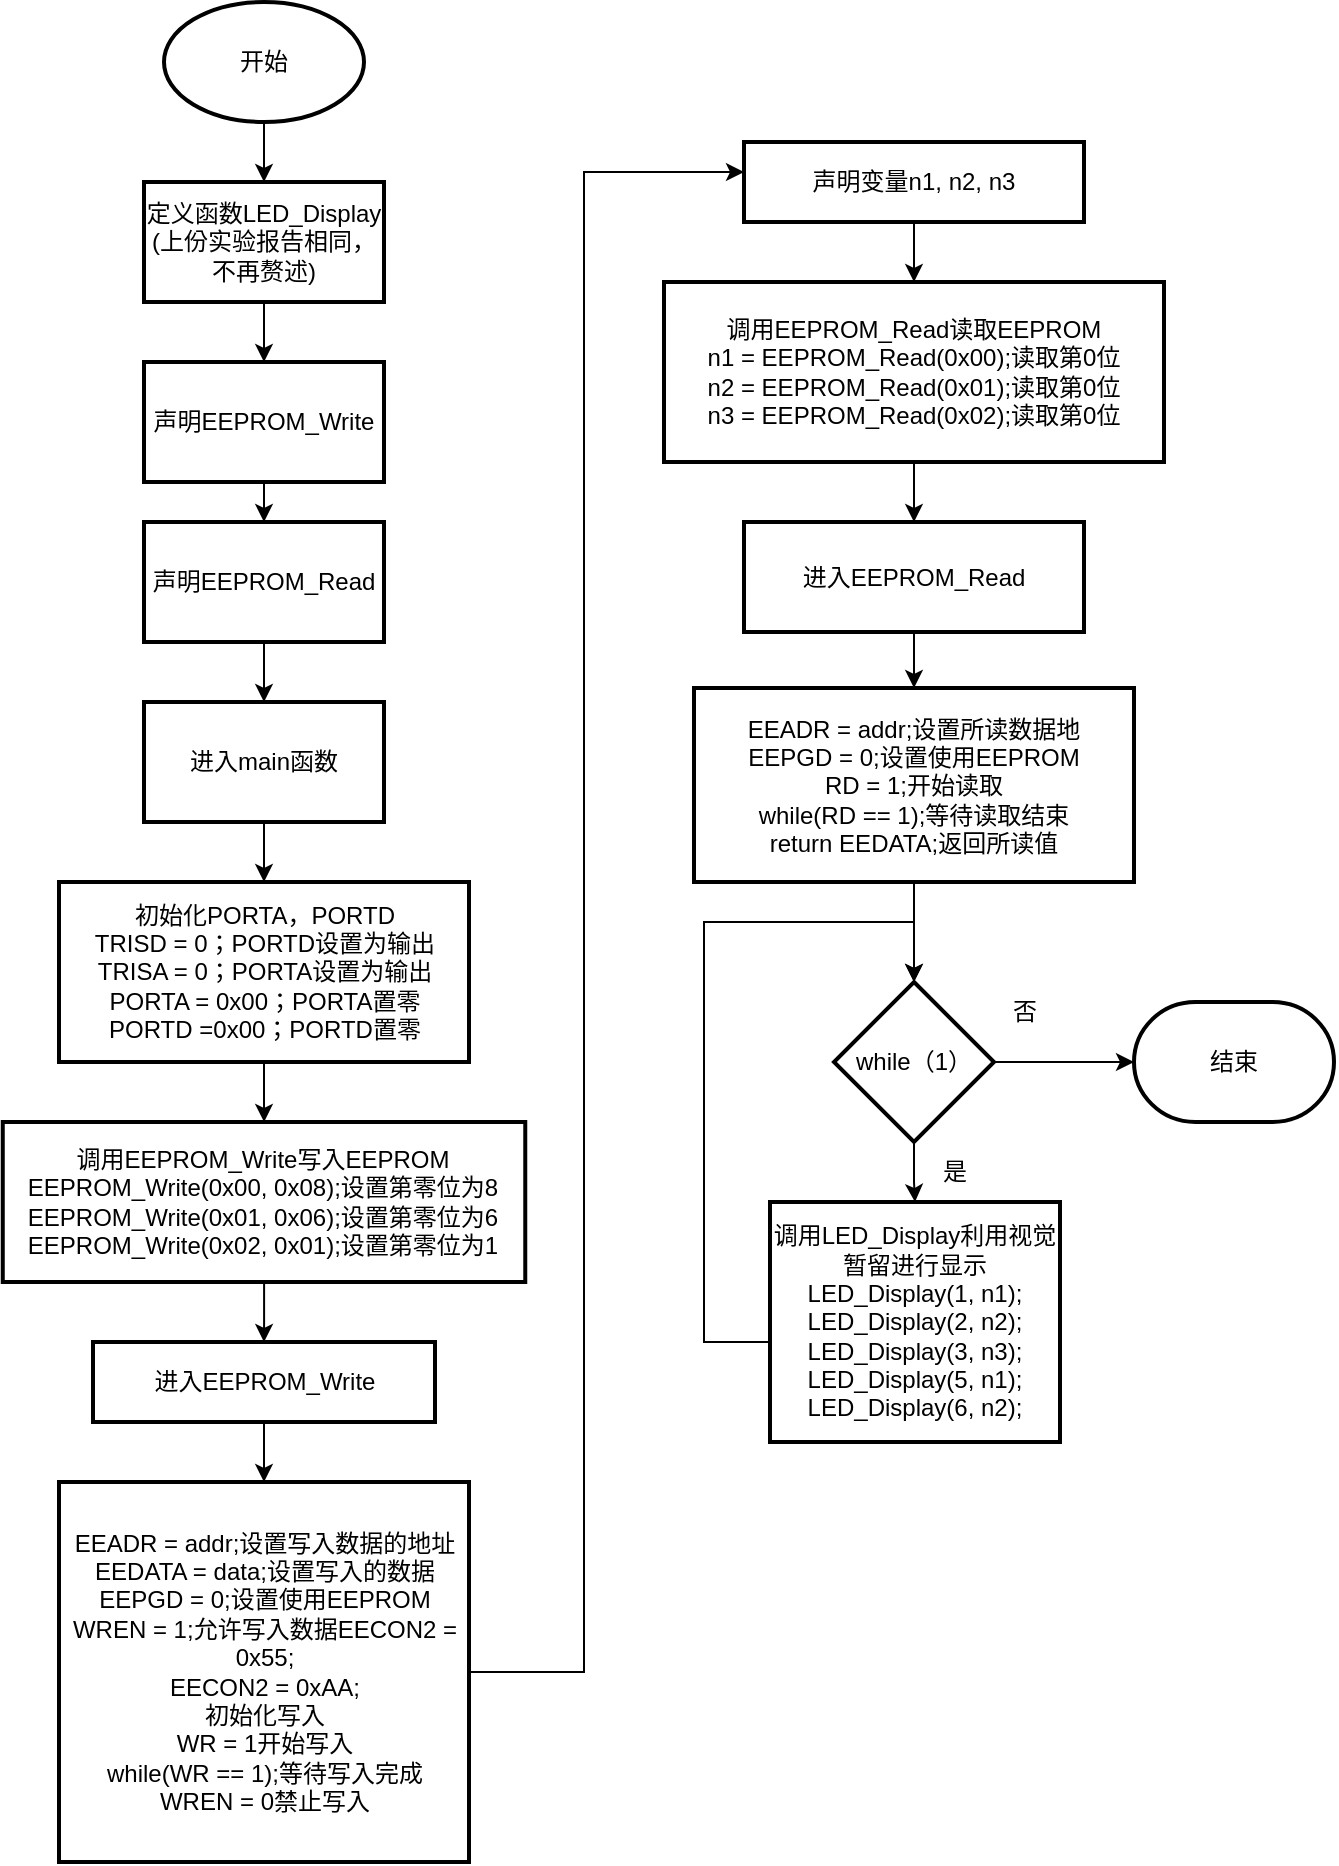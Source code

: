 <mxfile version="20.5.3" type="github">
  <diagram id="ktbCmW9iaioaTO2Uvvg9" name="第 1 页">
    <mxGraphModel dx="807" dy="2361" grid="1" gridSize="10" guides="1" tooltips="1" connect="1" arrows="1" fold="1" page="1" pageScale="1" pageWidth="1200" pageHeight="1600" math="0" shadow="0">
      <root>
        <mxCell id="0" />
        <mxCell id="1" parent="0" />
        <mxCell id="CyOp8zA_nxUJfoZoxCJK-5" value="" style="edgeStyle=orthogonalEdgeStyle;rounded=0;orthogonalLoop=1;jettySize=auto;html=1;" edge="1" parent="1" source="CyOp8zA_nxUJfoZoxCJK-2" target="CyOp8zA_nxUJfoZoxCJK-4">
          <mxGeometry relative="1" as="geometry" />
        </mxCell>
        <mxCell id="CyOp8zA_nxUJfoZoxCJK-2" value="开始" style="strokeWidth=2;html=1;shape=mxgraph.flowchart.start_1;whiteSpace=wrap;" vertex="1" parent="1">
          <mxGeometry x="420" y="-230" width="100" height="60" as="geometry" />
        </mxCell>
        <mxCell id="CyOp8zA_nxUJfoZoxCJK-3" value="结束" style="strokeWidth=2;html=1;shape=mxgraph.flowchart.terminator;whiteSpace=wrap;" vertex="1" parent="1">
          <mxGeometry x="905" y="270" width="100" height="60" as="geometry" />
        </mxCell>
        <mxCell id="CyOp8zA_nxUJfoZoxCJK-7" style="edgeStyle=orthogonalEdgeStyle;rounded=0;orthogonalLoop=1;jettySize=auto;html=1;" edge="1" parent="1" source="CyOp8zA_nxUJfoZoxCJK-4" target="CyOp8zA_nxUJfoZoxCJK-6">
          <mxGeometry relative="1" as="geometry" />
        </mxCell>
        <mxCell id="CyOp8zA_nxUJfoZoxCJK-4" value="定义函数LED_Display&lt;br&gt;(上份实验报告相同，不再赘述)" style="whiteSpace=wrap;html=1;strokeWidth=2;" vertex="1" parent="1">
          <mxGeometry x="410" y="-140" width="120" height="60" as="geometry" />
        </mxCell>
        <mxCell id="CyOp8zA_nxUJfoZoxCJK-10" style="edgeStyle=orthogonalEdgeStyle;rounded=0;orthogonalLoop=1;jettySize=auto;html=1;" edge="1" parent="1" source="CyOp8zA_nxUJfoZoxCJK-6" target="CyOp8zA_nxUJfoZoxCJK-9">
          <mxGeometry relative="1" as="geometry" />
        </mxCell>
        <mxCell id="CyOp8zA_nxUJfoZoxCJK-6" value="声明EEPROM_Write" style="whiteSpace=wrap;html=1;strokeWidth=2;" vertex="1" parent="1">
          <mxGeometry x="410" y="-50" width="120" height="60" as="geometry" />
        </mxCell>
        <mxCell id="CyOp8zA_nxUJfoZoxCJK-12" style="edgeStyle=orthogonalEdgeStyle;rounded=0;orthogonalLoop=1;jettySize=auto;html=1;" edge="1" parent="1" source="CyOp8zA_nxUJfoZoxCJK-9" target="CyOp8zA_nxUJfoZoxCJK-11">
          <mxGeometry relative="1" as="geometry" />
        </mxCell>
        <mxCell id="CyOp8zA_nxUJfoZoxCJK-9" value="声明EEPROM_Read" style="whiteSpace=wrap;html=1;strokeWidth=2;" vertex="1" parent="1">
          <mxGeometry x="410" y="30" width="120" height="60" as="geometry" />
        </mxCell>
        <mxCell id="CyOp8zA_nxUJfoZoxCJK-14" style="edgeStyle=orthogonalEdgeStyle;rounded=0;orthogonalLoop=1;jettySize=auto;html=1;" edge="1" parent="1" source="CyOp8zA_nxUJfoZoxCJK-11" target="CyOp8zA_nxUJfoZoxCJK-13">
          <mxGeometry relative="1" as="geometry" />
        </mxCell>
        <mxCell id="CyOp8zA_nxUJfoZoxCJK-11" value="进入main函数" style="whiteSpace=wrap;html=1;strokeWidth=2;" vertex="1" parent="1">
          <mxGeometry x="410" y="120" width="120" height="60" as="geometry" />
        </mxCell>
        <mxCell id="CyOp8zA_nxUJfoZoxCJK-17" style="edgeStyle=orthogonalEdgeStyle;rounded=0;orthogonalLoop=1;jettySize=auto;html=1;" edge="1" parent="1" source="CyOp8zA_nxUJfoZoxCJK-13" target="CyOp8zA_nxUJfoZoxCJK-16">
          <mxGeometry relative="1" as="geometry" />
        </mxCell>
        <mxCell id="CyOp8zA_nxUJfoZoxCJK-13" value="初始化PORTA，PORTD&lt;br&gt;TRISD = 0；PORTD设置为输出&lt;br&gt;TRISA = 0；PORTA设置为输出&lt;br&gt;PORTA = 0x00；PORTA置零&lt;br&gt;PORTD =0x00；PORTD置零" style="whiteSpace=wrap;html=1;strokeWidth=2;" vertex="1" parent="1">
          <mxGeometry x="367.5" y="210" width="205" height="90" as="geometry" />
        </mxCell>
        <mxCell id="CyOp8zA_nxUJfoZoxCJK-19" style="edgeStyle=orthogonalEdgeStyle;rounded=0;orthogonalLoop=1;jettySize=auto;html=1;" edge="1" parent="1" source="CyOp8zA_nxUJfoZoxCJK-16" target="CyOp8zA_nxUJfoZoxCJK-18">
          <mxGeometry relative="1" as="geometry" />
        </mxCell>
        <mxCell id="CyOp8zA_nxUJfoZoxCJK-16" value="调用EEPROM_Write写入EEPROM&lt;br&gt;&lt;span style=&quot;background-color: initial;&quot;&gt;EEPROM_Write(0x00, 0x08);设置第零位为8&lt;br&gt;&lt;/span&gt;&lt;span style=&quot;background-color: initial;&quot;&gt;EEPROM_Write(0x01, 0x06);&lt;/span&gt;设置第零位为6&lt;br&gt;&lt;span style=&quot;background-color: initial;&quot;&gt;EEPROM_Write(0x02, 0x01);&lt;/span&gt;设置第零位为1" style="whiteSpace=wrap;html=1;strokeWidth=2;" vertex="1" parent="1">
          <mxGeometry x="339.38" y="330" width="261.25" height="80" as="geometry" />
        </mxCell>
        <mxCell id="CyOp8zA_nxUJfoZoxCJK-21" style="edgeStyle=orthogonalEdgeStyle;rounded=0;orthogonalLoop=1;jettySize=auto;html=1;" edge="1" parent="1" source="CyOp8zA_nxUJfoZoxCJK-18" target="CyOp8zA_nxUJfoZoxCJK-20">
          <mxGeometry relative="1" as="geometry" />
        </mxCell>
        <mxCell id="CyOp8zA_nxUJfoZoxCJK-18" value="进入EEPROM_Write" style="whiteSpace=wrap;html=1;strokeWidth=2;" vertex="1" parent="1">
          <mxGeometry x="384.5" y="440" width="171" height="40" as="geometry" />
        </mxCell>
        <mxCell id="CyOp8zA_nxUJfoZoxCJK-25" style="edgeStyle=orthogonalEdgeStyle;rounded=0;orthogonalLoop=1;jettySize=auto;html=1;" edge="1" parent="1" source="CyOp8zA_nxUJfoZoxCJK-20" target="CyOp8zA_nxUJfoZoxCJK-24">
          <mxGeometry relative="1" as="geometry">
            <Array as="points">
              <mxPoint x="630" y="605" />
              <mxPoint x="630" y="-145" />
            </Array>
          </mxGeometry>
        </mxCell>
        <mxCell id="CyOp8zA_nxUJfoZoxCJK-20" value="EEADR = addr;设置写入数据的地址&lt;br&gt;EEDATA = data;设置写入的数据&lt;br&gt;EEPGD = 0;设置使用EEPROM&lt;br&gt;WREN = 1;允许写入数据&lt;span style=&quot;background-color: initial;&quot;&gt;EECON2 = 0x55;&lt;/span&gt;&lt;br&gt;&lt;div&gt;&lt;span style=&quot;background-color: initial;&quot;&gt;EECON2 = 0xAA;&lt;/span&gt;&lt;/div&gt;&lt;div&gt;&lt;span style=&quot;background-color: initial;&quot;&gt;初始化写入&lt;/span&gt;&lt;/div&gt;&lt;div&gt;&lt;span style=&quot;background-color: initial;&quot;&gt;WR = 1开始写入&lt;br&gt;&lt;/span&gt;&lt;/div&gt;&lt;div&gt;&lt;span style=&quot;background-color: initial;&quot;&gt;while(WR == 1);等待写入完成&lt;/span&gt;&lt;/div&gt;&lt;div&gt;&lt;span style=&quot;background-color: initial;&quot;&gt;WREN = 0禁止写入&lt;br&gt;&lt;/span&gt;&lt;/div&gt;" style="whiteSpace=wrap;html=1;strokeWidth=2;" vertex="1" parent="1">
          <mxGeometry x="367.5" y="510" width="205" height="190" as="geometry" />
        </mxCell>
        <mxCell id="CyOp8zA_nxUJfoZoxCJK-27" style="edgeStyle=orthogonalEdgeStyle;rounded=0;orthogonalLoop=1;jettySize=auto;html=1;" edge="1" parent="1" source="CyOp8zA_nxUJfoZoxCJK-24" target="CyOp8zA_nxUJfoZoxCJK-26">
          <mxGeometry relative="1" as="geometry" />
        </mxCell>
        <mxCell id="CyOp8zA_nxUJfoZoxCJK-24" value="声明变量n1, n2, n3" style="whiteSpace=wrap;html=1;strokeWidth=2;" vertex="1" parent="1">
          <mxGeometry x="710" y="-160" width="170" height="40" as="geometry" />
        </mxCell>
        <mxCell id="CyOp8zA_nxUJfoZoxCJK-29" style="edgeStyle=orthogonalEdgeStyle;rounded=0;orthogonalLoop=1;jettySize=auto;html=1;" edge="1" parent="1" source="CyOp8zA_nxUJfoZoxCJK-26" target="CyOp8zA_nxUJfoZoxCJK-28">
          <mxGeometry relative="1" as="geometry" />
        </mxCell>
        <mxCell id="CyOp8zA_nxUJfoZoxCJK-26" value="调用EEPROM_Read读取EEPROM&lt;br&gt;&lt;span style=&quot;background-color: initial;&quot;&gt;n1 = EEPROM_Read(0x00);读取第0位&lt;br&gt;&lt;/span&gt;&lt;span style=&quot;background-color: initial;&quot;&gt;n2 = EEPROM_Read(0x01);&lt;/span&gt;读取第0位&lt;span style=&quot;background-color: initial;&quot;&gt;&lt;br&gt;&lt;/span&gt;&lt;span style=&quot;background-color: initial;&quot;&gt;n3 = EEPROM_Read(0x02);&lt;/span&gt;读取第0位&lt;span style=&quot;background-color: initial;&quot;&gt;&lt;br&gt;&lt;/span&gt;" style="whiteSpace=wrap;html=1;strokeWidth=2;" vertex="1" parent="1">
          <mxGeometry x="670" y="-90" width="250" height="90" as="geometry" />
        </mxCell>
        <mxCell id="CyOp8zA_nxUJfoZoxCJK-31" style="edgeStyle=orthogonalEdgeStyle;rounded=0;orthogonalLoop=1;jettySize=auto;html=1;" edge="1" parent="1" source="CyOp8zA_nxUJfoZoxCJK-28" target="CyOp8zA_nxUJfoZoxCJK-30">
          <mxGeometry relative="1" as="geometry" />
        </mxCell>
        <mxCell id="CyOp8zA_nxUJfoZoxCJK-28" value="&lt;span style=&quot;background-color: initial;&quot;&gt;进入EEPROM_Read&lt;br&gt;&lt;/span&gt;" style="whiteSpace=wrap;html=1;strokeWidth=2;" vertex="1" parent="1">
          <mxGeometry x="710" y="30" width="170" height="55" as="geometry" />
        </mxCell>
        <mxCell id="CyOp8zA_nxUJfoZoxCJK-37" value="" style="edgeStyle=orthogonalEdgeStyle;rounded=0;orthogonalLoop=1;jettySize=auto;html=1;" edge="1" parent="1" source="CyOp8zA_nxUJfoZoxCJK-30" target="CyOp8zA_nxUJfoZoxCJK-36">
          <mxGeometry relative="1" as="geometry" />
        </mxCell>
        <mxCell id="CyOp8zA_nxUJfoZoxCJK-30" value="&lt;span style=&quot;background-color: initial;&quot;&gt;&lt;div&gt;EEADR = addr;设置所读数据地&lt;/div&gt;&lt;div&gt;&lt;span style=&quot;background-color: initial;&quot;&gt;EEPGD = 0;设置使用EEPROM&lt;/span&gt;&lt;/div&gt;&lt;div&gt;&lt;span style=&quot;background-color: initial;&quot;&gt;RD = 1;开始读取&lt;/span&gt;&lt;/div&gt;&lt;div&gt;&lt;span style=&quot;background-color: initial;&quot;&gt;while(RD == 1);等待读取结束&lt;/span&gt;&lt;/div&gt;&lt;div&gt;&lt;span style=&quot;background-color: initial;&quot;&gt;return EEDATA;返回所读值&lt;/span&gt;&lt;/div&gt;&lt;/span&gt;" style="whiteSpace=wrap;html=1;strokeWidth=2;" vertex="1" parent="1">
          <mxGeometry x="685" y="113" width="220" height="97" as="geometry" />
        </mxCell>
        <mxCell id="CyOp8zA_nxUJfoZoxCJK-41" value="" style="edgeStyle=orthogonalEdgeStyle;rounded=0;orthogonalLoop=1;jettySize=auto;html=1;" edge="1" parent="1" source="CyOp8zA_nxUJfoZoxCJK-36" target="CyOp8zA_nxUJfoZoxCJK-40">
          <mxGeometry relative="1" as="geometry" />
        </mxCell>
        <mxCell id="CyOp8zA_nxUJfoZoxCJK-43" style="edgeStyle=orthogonalEdgeStyle;rounded=0;orthogonalLoop=1;jettySize=auto;html=1;entryX=0;entryY=0.5;entryDx=0;entryDy=0;entryPerimeter=0;" edge="1" parent="1" source="CyOp8zA_nxUJfoZoxCJK-36" target="CyOp8zA_nxUJfoZoxCJK-3">
          <mxGeometry relative="1" as="geometry" />
        </mxCell>
        <mxCell id="CyOp8zA_nxUJfoZoxCJK-36" value="while（1）" style="rhombus;whiteSpace=wrap;html=1;strokeWidth=2;" vertex="1" parent="1">
          <mxGeometry x="755" y="260" width="80" height="80" as="geometry" />
        </mxCell>
        <mxCell id="CyOp8zA_nxUJfoZoxCJK-45" style="edgeStyle=orthogonalEdgeStyle;rounded=0;orthogonalLoop=1;jettySize=auto;html=1;entryX=0.5;entryY=0;entryDx=0;entryDy=0;" edge="1" parent="1" source="CyOp8zA_nxUJfoZoxCJK-40" target="CyOp8zA_nxUJfoZoxCJK-36">
          <mxGeometry relative="1" as="geometry">
            <Array as="points">
              <mxPoint x="690" y="440" />
              <mxPoint x="690" y="230" />
              <mxPoint x="795" y="230" />
            </Array>
          </mxGeometry>
        </mxCell>
        <mxCell id="CyOp8zA_nxUJfoZoxCJK-40" value="&lt;div&gt;调用LED_Display利用视觉暂留进行显示&lt;/div&gt;&lt;div&gt;LED_Display(1, n1);&lt;/div&gt;&lt;div&gt;LED_Display(2, n2);&lt;/div&gt;&lt;div&gt;LED_Display(3, n3);&lt;/div&gt;&lt;div&gt;LED_Display(5, n1);&lt;/div&gt;&lt;div&gt;LED_Display(6, n2);&lt;/div&gt;" style="whiteSpace=wrap;html=1;strokeWidth=2;" vertex="1" parent="1">
          <mxGeometry x="723" y="370" width="145" height="120" as="geometry" />
        </mxCell>
        <mxCell id="CyOp8zA_nxUJfoZoxCJK-42" value="是" style="text;html=1;align=center;verticalAlign=middle;resizable=0;points=[];autosize=1;strokeColor=none;fillColor=none;" vertex="1" parent="1">
          <mxGeometry x="795" y="340" width="40" height="30" as="geometry" />
        </mxCell>
        <mxCell id="CyOp8zA_nxUJfoZoxCJK-44" value="否" style="text;html=1;align=center;verticalAlign=middle;resizable=0;points=[];autosize=1;strokeColor=none;fillColor=none;" vertex="1" parent="1">
          <mxGeometry x="830" y="260" width="40" height="30" as="geometry" />
        </mxCell>
      </root>
    </mxGraphModel>
  </diagram>
</mxfile>
